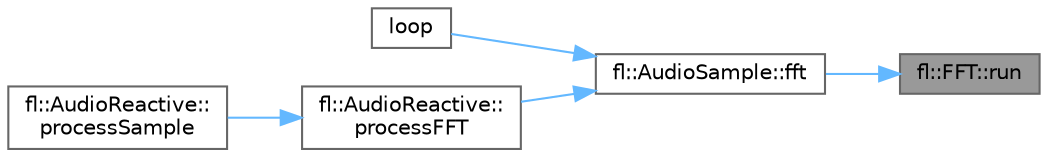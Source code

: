 digraph "fl::FFT::run"
{
 // INTERACTIVE_SVG=YES
 // LATEX_PDF_SIZE
  bgcolor="transparent";
  edge [fontname=Helvetica,fontsize=10,labelfontname=Helvetica,labelfontsize=10];
  node [fontname=Helvetica,fontsize=10,shape=box,height=0.2,width=0.4];
  rankdir="RL";
  Node1 [id="Node000001",label="fl::FFT::run",height=0.2,width=0.4,color="gray40", fillcolor="grey60", style="filled", fontcolor="black",tooltip=" "];
  Node1 -> Node2 [id="edge1_Node000001_Node000002",dir="back",color="steelblue1",style="solid",tooltip=" "];
  Node2 [id="Node000002",label="fl::AudioSample::fft",height=0.2,width=0.4,color="grey40", fillcolor="white", style="filled",URL="$d0/de1/classfl_1_1_audio_sample_aa07d9fc1f757039c453a67dd030fcfd9.html#aa07d9fc1f757039c453a67dd030fcfd9",tooltip=" "];
  Node2 -> Node3 [id="edge2_Node000002_Node000003",dir="back",color="steelblue1",style="solid",tooltip=" "];
  Node3 [id="Node000003",label="loop",height=0.2,width=0.4,color="grey40", fillcolor="white", style="filled",URL="$da/dc7/advanced_8h_afe461d27b9c48d5921c00d521181f12f.html#afe461d27b9c48d5921c00d521181f12f",tooltip=" "];
  Node2 -> Node4 [id="edge3_Node000002_Node000004",dir="back",color="steelblue1",style="solid",tooltip=" "];
  Node4 [id="Node000004",label="fl::AudioReactive::\lprocessFFT",height=0.2,width=0.4,color="grey40", fillcolor="white", style="filled",URL="$d3/d40/classfl_1_1_audio_reactive_a2fb8e16dd8530e5872d6f457683fe697.html#a2fb8e16dd8530e5872d6f457683fe697",tooltip=" "];
  Node4 -> Node5 [id="edge4_Node000004_Node000005",dir="back",color="steelblue1",style="solid",tooltip=" "];
  Node5 [id="Node000005",label="fl::AudioReactive::\lprocessSample",height=0.2,width=0.4,color="grey40", fillcolor="white", style="filled",URL="$d3/d40/classfl_1_1_audio_reactive_af5d11059f30ab27a6ad49570e3cd9fb3.html#af5d11059f30ab27a6ad49570e3cd9fb3",tooltip=" "];
}
